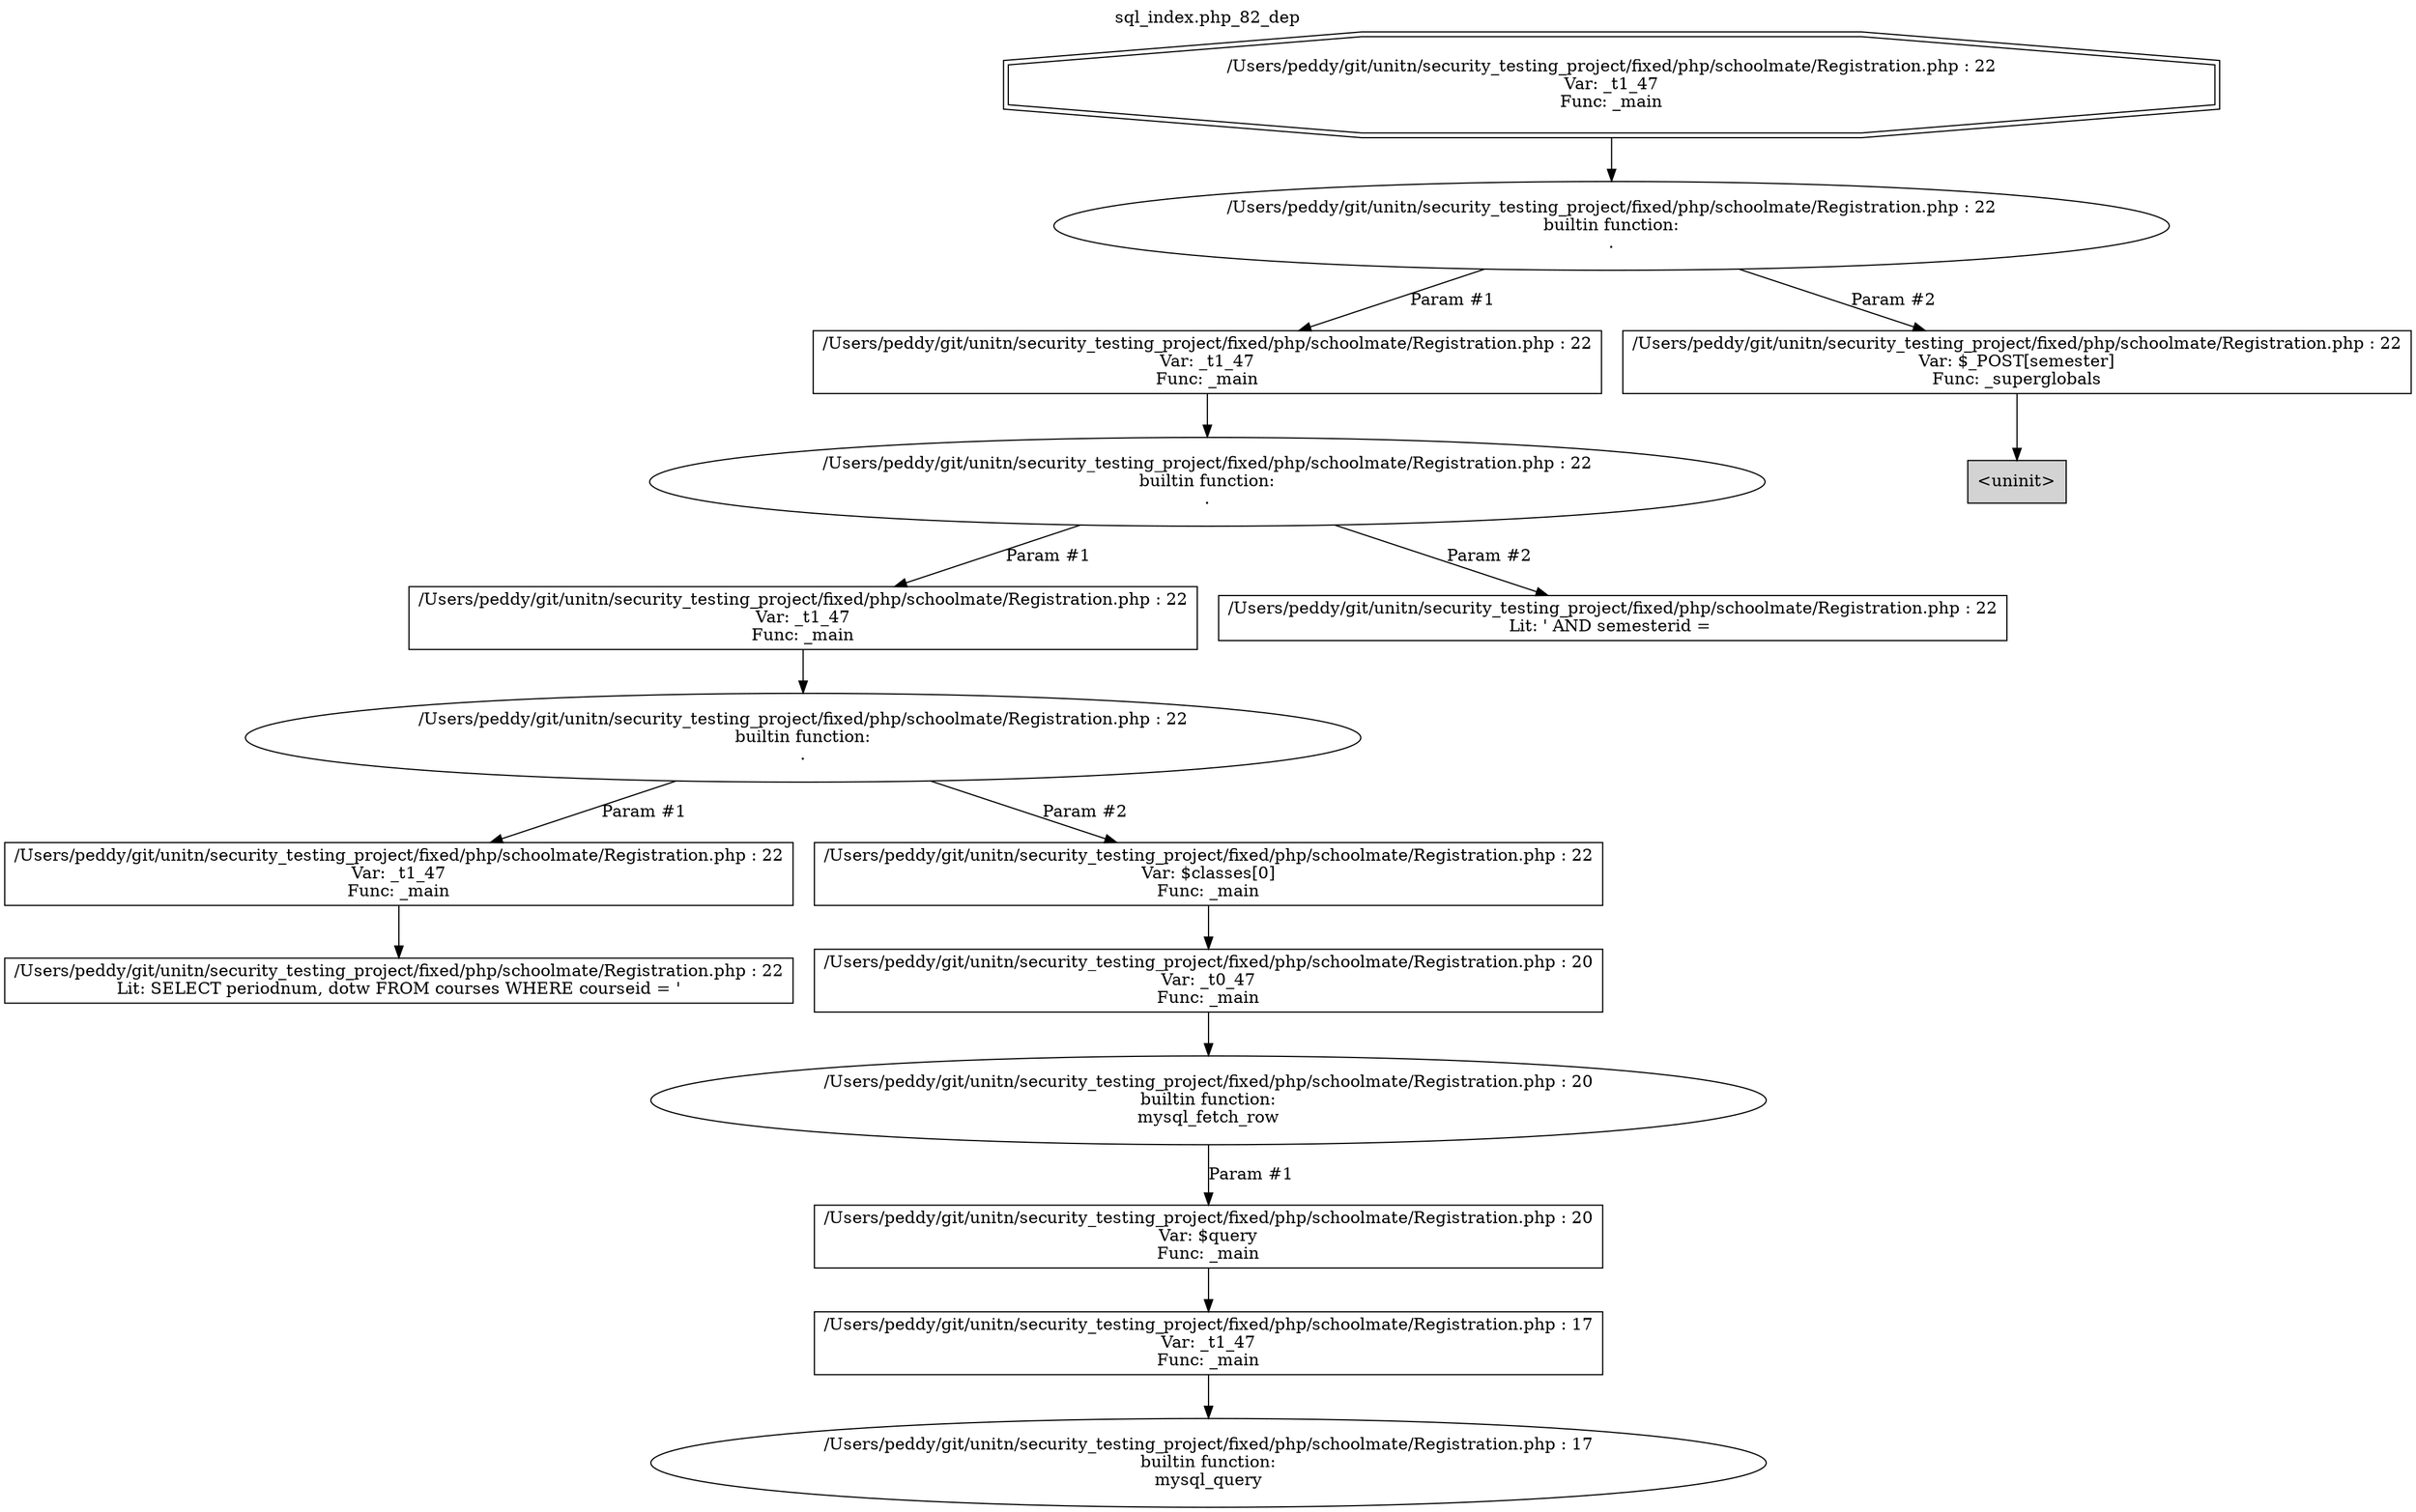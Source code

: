 digraph cfg {
  label="sql_index.php_82_dep";
  labelloc=t;
  n1 [shape=doubleoctagon, label="/Users/peddy/git/unitn/security_testing_project/fixed/php/schoolmate/Registration.php : 22\nVar: _t1_47\nFunc: _main\n"];
  n2 [shape=ellipse, label="/Users/peddy/git/unitn/security_testing_project/fixed/php/schoolmate/Registration.php : 22\nbuiltin function:\n.\n"];
  n3 [shape=box, label="/Users/peddy/git/unitn/security_testing_project/fixed/php/schoolmate/Registration.php : 22\nVar: _t1_47\nFunc: _main\n"];
  n4 [shape=ellipse, label="/Users/peddy/git/unitn/security_testing_project/fixed/php/schoolmate/Registration.php : 22\nbuiltin function:\n.\n"];
  n5 [shape=box, label="/Users/peddy/git/unitn/security_testing_project/fixed/php/schoolmate/Registration.php : 22\nVar: _t1_47\nFunc: _main\n"];
  n6 [shape=ellipse, label="/Users/peddy/git/unitn/security_testing_project/fixed/php/schoolmate/Registration.php : 22\nbuiltin function:\n.\n"];
  n7 [shape=box, label="/Users/peddy/git/unitn/security_testing_project/fixed/php/schoolmate/Registration.php : 22\nVar: _t1_47\nFunc: _main\n"];
  n8 [shape=box, label="/Users/peddy/git/unitn/security_testing_project/fixed/php/schoolmate/Registration.php : 22\nLit: SELECT periodnum, dotw FROM courses WHERE courseid = '\n"];
  n9 [shape=box, label="/Users/peddy/git/unitn/security_testing_project/fixed/php/schoolmate/Registration.php : 22\nVar: $classes[0]\nFunc: _main\n"];
  n10 [shape=box, label="/Users/peddy/git/unitn/security_testing_project/fixed/php/schoolmate/Registration.php : 20\nVar: _t0_47\nFunc: _main\n"];
  n11 [shape=ellipse, label="/Users/peddy/git/unitn/security_testing_project/fixed/php/schoolmate/Registration.php : 20\nbuiltin function:\nmysql_fetch_row\n"];
  n12 [shape=box, label="/Users/peddy/git/unitn/security_testing_project/fixed/php/schoolmate/Registration.php : 20\nVar: $query\nFunc: _main\n"];
  n13 [shape=box, label="/Users/peddy/git/unitn/security_testing_project/fixed/php/schoolmate/Registration.php : 17\nVar: _t1_47\nFunc: _main\n"];
  n14 [shape=ellipse, label="/Users/peddy/git/unitn/security_testing_project/fixed/php/schoolmate/Registration.php : 17\nbuiltin function:\nmysql_query\n"];
  n15 [shape=box, label="/Users/peddy/git/unitn/security_testing_project/fixed/php/schoolmate/Registration.php : 22\nLit: ' AND semesterid = \n"];
  n16 [shape=box, label="/Users/peddy/git/unitn/security_testing_project/fixed/php/schoolmate/Registration.php : 22\nVar: $_POST[semester]\nFunc: _superglobals\n"];
  n17 [shape=box, label="<uninit>",style=filled];
  n1 -> n2;
  n3 -> n4;
  n5 -> n6;
  n7 -> n8;
  n6 -> n7[label="Param #1"];
  n6 -> n9[label="Param #2"];
  n10 -> n11;
  n13 -> n14;
  n12 -> n13;
  n11 -> n12[label="Param #1"];
  n9 -> n10;
  n4 -> n5[label="Param #1"];
  n4 -> n15[label="Param #2"];
  n2 -> n3[label="Param #1"];
  n2 -> n16[label="Param #2"];
  n16 -> n17;
}
